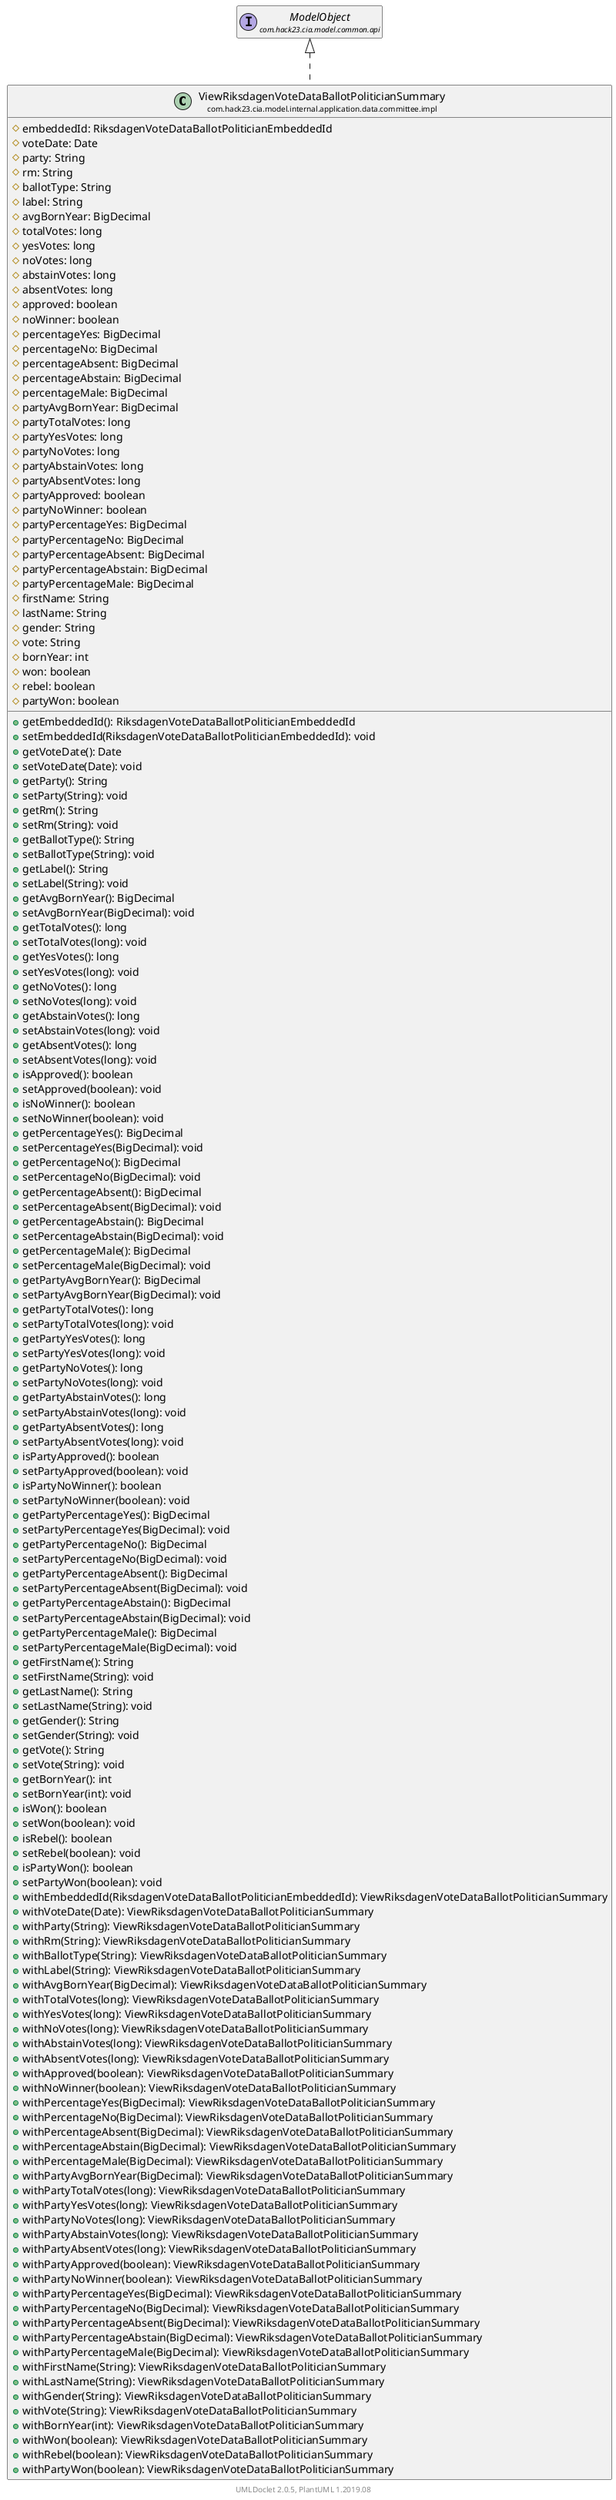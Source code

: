 @startuml
    set namespaceSeparator none
    hide empty fields
    hide empty methods

    class "<size:14>ViewRiksdagenVoteDataBallotPoliticianSummary\n<size:10>com.hack23.cia.model.internal.application.data.committee.impl" as com.hack23.cia.model.internal.application.data.committee.impl.ViewRiksdagenVoteDataBallotPoliticianSummary [[ViewRiksdagenVoteDataBallotPoliticianSummary.html]] {
        #embeddedId: RiksdagenVoteDataBallotPoliticianEmbeddedId
        #voteDate: Date
        #party: String
        #rm: String
        #ballotType: String
        #label: String
        #avgBornYear: BigDecimal
        #totalVotes: long
        #yesVotes: long
        #noVotes: long
        #abstainVotes: long
        #absentVotes: long
        #approved: boolean
        #noWinner: boolean
        #percentageYes: BigDecimal
        #percentageNo: BigDecimal
        #percentageAbsent: BigDecimal
        #percentageAbstain: BigDecimal
        #percentageMale: BigDecimal
        #partyAvgBornYear: BigDecimal
        #partyTotalVotes: long
        #partyYesVotes: long
        #partyNoVotes: long
        #partyAbstainVotes: long
        #partyAbsentVotes: long
        #partyApproved: boolean
        #partyNoWinner: boolean
        #partyPercentageYes: BigDecimal
        #partyPercentageNo: BigDecimal
        #partyPercentageAbsent: BigDecimal
        #partyPercentageAbstain: BigDecimal
        #partyPercentageMale: BigDecimal
        #firstName: String
        #lastName: String
        #gender: String
        #vote: String
        #bornYear: int
        #won: boolean
        #rebel: boolean
        #partyWon: boolean
        +getEmbeddedId(): RiksdagenVoteDataBallotPoliticianEmbeddedId
        +setEmbeddedId(RiksdagenVoteDataBallotPoliticianEmbeddedId): void
        +getVoteDate(): Date
        +setVoteDate(Date): void
        +getParty(): String
        +setParty(String): void
        +getRm(): String
        +setRm(String): void
        +getBallotType(): String
        +setBallotType(String): void
        +getLabel(): String
        +setLabel(String): void
        +getAvgBornYear(): BigDecimal
        +setAvgBornYear(BigDecimal): void
        +getTotalVotes(): long
        +setTotalVotes(long): void
        +getYesVotes(): long
        +setYesVotes(long): void
        +getNoVotes(): long
        +setNoVotes(long): void
        +getAbstainVotes(): long
        +setAbstainVotes(long): void
        +getAbsentVotes(): long
        +setAbsentVotes(long): void
        +isApproved(): boolean
        +setApproved(boolean): void
        +isNoWinner(): boolean
        +setNoWinner(boolean): void
        +getPercentageYes(): BigDecimal
        +setPercentageYes(BigDecimal): void
        +getPercentageNo(): BigDecimal
        +setPercentageNo(BigDecimal): void
        +getPercentageAbsent(): BigDecimal
        +setPercentageAbsent(BigDecimal): void
        +getPercentageAbstain(): BigDecimal
        +setPercentageAbstain(BigDecimal): void
        +getPercentageMale(): BigDecimal
        +setPercentageMale(BigDecimal): void
        +getPartyAvgBornYear(): BigDecimal
        +setPartyAvgBornYear(BigDecimal): void
        +getPartyTotalVotes(): long
        +setPartyTotalVotes(long): void
        +getPartyYesVotes(): long
        +setPartyYesVotes(long): void
        +getPartyNoVotes(): long
        +setPartyNoVotes(long): void
        +getPartyAbstainVotes(): long
        +setPartyAbstainVotes(long): void
        +getPartyAbsentVotes(): long
        +setPartyAbsentVotes(long): void
        +isPartyApproved(): boolean
        +setPartyApproved(boolean): void
        +isPartyNoWinner(): boolean
        +setPartyNoWinner(boolean): void
        +getPartyPercentageYes(): BigDecimal
        +setPartyPercentageYes(BigDecimal): void
        +getPartyPercentageNo(): BigDecimal
        +setPartyPercentageNo(BigDecimal): void
        +getPartyPercentageAbsent(): BigDecimal
        +setPartyPercentageAbsent(BigDecimal): void
        +getPartyPercentageAbstain(): BigDecimal
        +setPartyPercentageAbstain(BigDecimal): void
        +getPartyPercentageMale(): BigDecimal
        +setPartyPercentageMale(BigDecimal): void
        +getFirstName(): String
        +setFirstName(String): void
        +getLastName(): String
        +setLastName(String): void
        +getGender(): String
        +setGender(String): void
        +getVote(): String
        +setVote(String): void
        +getBornYear(): int
        +setBornYear(int): void
        +isWon(): boolean
        +setWon(boolean): void
        +isRebel(): boolean
        +setRebel(boolean): void
        +isPartyWon(): boolean
        +setPartyWon(boolean): void
        +withEmbeddedId(RiksdagenVoteDataBallotPoliticianEmbeddedId): ViewRiksdagenVoteDataBallotPoliticianSummary
        +withVoteDate(Date): ViewRiksdagenVoteDataBallotPoliticianSummary
        +withParty(String): ViewRiksdagenVoteDataBallotPoliticianSummary
        +withRm(String): ViewRiksdagenVoteDataBallotPoliticianSummary
        +withBallotType(String): ViewRiksdagenVoteDataBallotPoliticianSummary
        +withLabel(String): ViewRiksdagenVoteDataBallotPoliticianSummary
        +withAvgBornYear(BigDecimal): ViewRiksdagenVoteDataBallotPoliticianSummary
        +withTotalVotes(long): ViewRiksdagenVoteDataBallotPoliticianSummary
        +withYesVotes(long): ViewRiksdagenVoteDataBallotPoliticianSummary
        +withNoVotes(long): ViewRiksdagenVoteDataBallotPoliticianSummary
        +withAbstainVotes(long): ViewRiksdagenVoteDataBallotPoliticianSummary
        +withAbsentVotes(long): ViewRiksdagenVoteDataBallotPoliticianSummary
        +withApproved(boolean): ViewRiksdagenVoteDataBallotPoliticianSummary
        +withNoWinner(boolean): ViewRiksdagenVoteDataBallotPoliticianSummary
        +withPercentageYes(BigDecimal): ViewRiksdagenVoteDataBallotPoliticianSummary
        +withPercentageNo(BigDecimal): ViewRiksdagenVoteDataBallotPoliticianSummary
        +withPercentageAbsent(BigDecimal): ViewRiksdagenVoteDataBallotPoliticianSummary
        +withPercentageAbstain(BigDecimal): ViewRiksdagenVoteDataBallotPoliticianSummary
        +withPercentageMale(BigDecimal): ViewRiksdagenVoteDataBallotPoliticianSummary
        +withPartyAvgBornYear(BigDecimal): ViewRiksdagenVoteDataBallotPoliticianSummary
        +withPartyTotalVotes(long): ViewRiksdagenVoteDataBallotPoliticianSummary
        +withPartyYesVotes(long): ViewRiksdagenVoteDataBallotPoliticianSummary
        +withPartyNoVotes(long): ViewRiksdagenVoteDataBallotPoliticianSummary
        +withPartyAbstainVotes(long): ViewRiksdagenVoteDataBallotPoliticianSummary
        +withPartyAbsentVotes(long): ViewRiksdagenVoteDataBallotPoliticianSummary
        +withPartyApproved(boolean): ViewRiksdagenVoteDataBallotPoliticianSummary
        +withPartyNoWinner(boolean): ViewRiksdagenVoteDataBallotPoliticianSummary
        +withPartyPercentageYes(BigDecimal): ViewRiksdagenVoteDataBallotPoliticianSummary
        +withPartyPercentageNo(BigDecimal): ViewRiksdagenVoteDataBallotPoliticianSummary
        +withPartyPercentageAbsent(BigDecimal): ViewRiksdagenVoteDataBallotPoliticianSummary
        +withPartyPercentageAbstain(BigDecimal): ViewRiksdagenVoteDataBallotPoliticianSummary
        +withPartyPercentageMale(BigDecimal): ViewRiksdagenVoteDataBallotPoliticianSummary
        +withFirstName(String): ViewRiksdagenVoteDataBallotPoliticianSummary
        +withLastName(String): ViewRiksdagenVoteDataBallotPoliticianSummary
        +withGender(String): ViewRiksdagenVoteDataBallotPoliticianSummary
        +withVote(String): ViewRiksdagenVoteDataBallotPoliticianSummary
        +withBornYear(int): ViewRiksdagenVoteDataBallotPoliticianSummary
        +withWon(boolean): ViewRiksdagenVoteDataBallotPoliticianSummary
        +withRebel(boolean): ViewRiksdagenVoteDataBallotPoliticianSummary
        +withPartyWon(boolean): ViewRiksdagenVoteDataBallotPoliticianSummary
    }

    interface "<size:14>ModelObject\n<size:10>com.hack23.cia.model.common.api" as com.hack23.cia.model.common.api.ModelObject

    com.hack23.cia.model.common.api.ModelObject <|.. com.hack23.cia.model.internal.application.data.committee.impl.ViewRiksdagenVoteDataBallotPoliticianSummary

    center footer UMLDoclet 2.0.5, PlantUML 1.2019.08
@enduml
